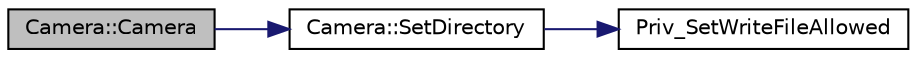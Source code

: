 digraph G
{
  edge [fontname="Helvetica",fontsize="10",labelfontname="Helvetica",labelfontsize="10"];
  node [fontname="Helvetica",fontsize="10",shape=record];
  rankdir="LR";
  Node1 [label="Camera::Camera",height=0.2,width=0.4,color="black", fillcolor="grey75", style="filled" fontcolor="black"];
  Node1 -> Node2 [color="midnightblue",fontsize="10",style="solid",fontname="Helvetica"];
  Node2 [label="Camera::SetDirectory",height=0.2,width=0.4,color="black", fillcolor="white", style="filled",URL="$class_camera.html#ab3948ad85a8c602c9b6bf0fe28d926d1",tooltip="Sets the directory within which to write the camera images."];
  Node2 -> Node3 [color="midnightblue",fontsize="10",style="solid",fontname="Helvetica"];
  Node3 [label="Priv_SetWriteFileAllowed",height=0.2,width=0.4,color="black", fillcolor="white", style="filled",URL="$_camera_8cpp.html#a2f1e06a99ab4462d81d3bfbfd7486f74",tooltip="Private NI function needed to write to the VxWorks target."];
}
